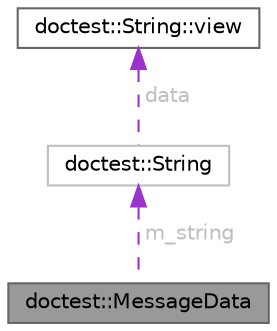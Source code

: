 digraph "doctest::MessageData"
{
 // LATEX_PDF_SIZE
  bgcolor="transparent";
  edge [fontname=Helvetica,fontsize=10,labelfontname=Helvetica,labelfontsize=10];
  node [fontname=Helvetica,fontsize=10,shape=box,height=0.2,width=0.4];
  Node1 [id="Node000001",label="doctest::MessageData",height=0.2,width=0.4,color="gray40", fillcolor="grey60", style="filled", fontcolor="black",tooltip=" "];
  Node2 -> Node1 [id="edge1_Node000001_Node000002",dir="back",color="darkorchid3",style="dashed",tooltip=" ",label=" m_string",fontcolor="grey" ];
  Node2 [id="Node000002",label="doctest::String",height=0.2,width=0.4,color="grey75", fillcolor="white", style="filled",URL="$classdoctest_1_1String.html",tooltip=" "];
  Node3 -> Node2 [id="edge2_Node000002_Node000003",dir="back",color="darkorchid3",style="dashed",tooltip=" ",label=" data",fontcolor="grey" ];
  Node3 [id="Node000003",label="doctest::String::view",height=0.2,width=0.4,color="gray40", fillcolor="white", style="filled",tooltip=" "];
}
